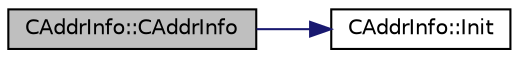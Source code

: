digraph "CAddrInfo::CAddrInfo"
{
  edge [fontname="Helvetica",fontsize="10",labelfontname="Helvetica",labelfontsize="10"];
  node [fontname="Helvetica",fontsize="10",shape=record];
  rankdir="LR";
  Node3 [label="CAddrInfo::CAddrInfo",height=0.2,width=0.4,color="black", fillcolor="grey75", style="filled", fontcolor="black"];
  Node3 -> Node4 [color="midnightblue",fontsize="10",style="solid",fontname="Helvetica"];
  Node4 [label="CAddrInfo::Init",height=0.2,width=0.4,color="black", fillcolor="white", style="filled",URL="$class_c_addr_info.html#af1df1f12bc71ed7f3debae61058b9b9f"];
}
